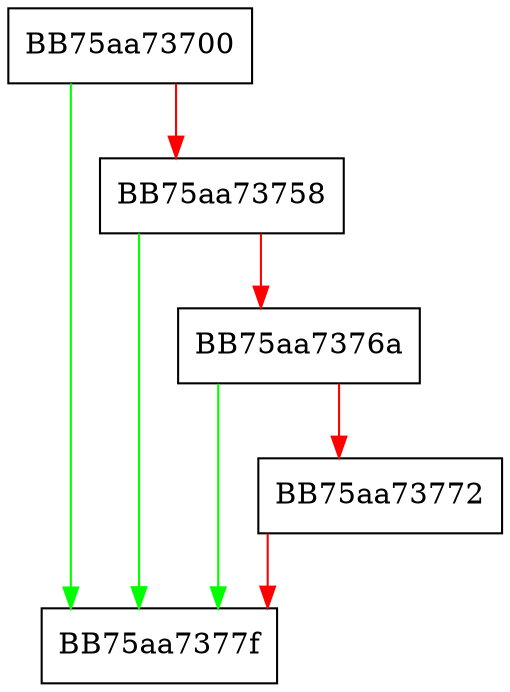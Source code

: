 digraph NTDLL_DLL_VFS_GetLength {
  node [shape="box"];
  graph [splines=ortho];
  BB75aa73700 -> BB75aa7377f [color="green"];
  BB75aa73700 -> BB75aa73758 [color="red"];
  BB75aa73758 -> BB75aa7377f [color="green"];
  BB75aa73758 -> BB75aa7376a [color="red"];
  BB75aa7376a -> BB75aa7377f [color="green"];
  BB75aa7376a -> BB75aa73772 [color="red"];
  BB75aa73772 -> BB75aa7377f [color="red"];
}